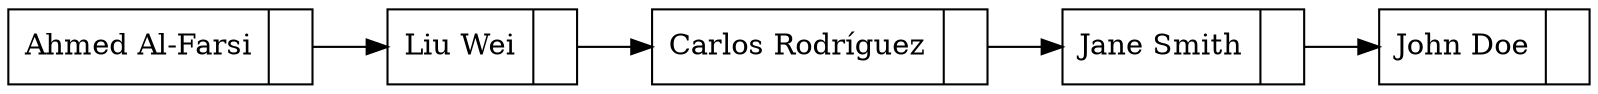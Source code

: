 digraph G {
rankdir=LR;
node [shape=record];
node0 [label="{<data> Ahmed Al-Farsi | <next> }"];
node0:next:c -> node1:data;
node1 [label="{<data> Liu Wei | <next> }"];
node1:next:c -> node2:data;
node2 [label="{<data> Carlos Rodríguez | <next> }"];
node2:next:c -> node3:data;
node3 [label="{<data> Jane Smith | <next> }"];
node3:next:c -> node4:data;
node4 [label="{<data> John Doe | <next> }"];
}
